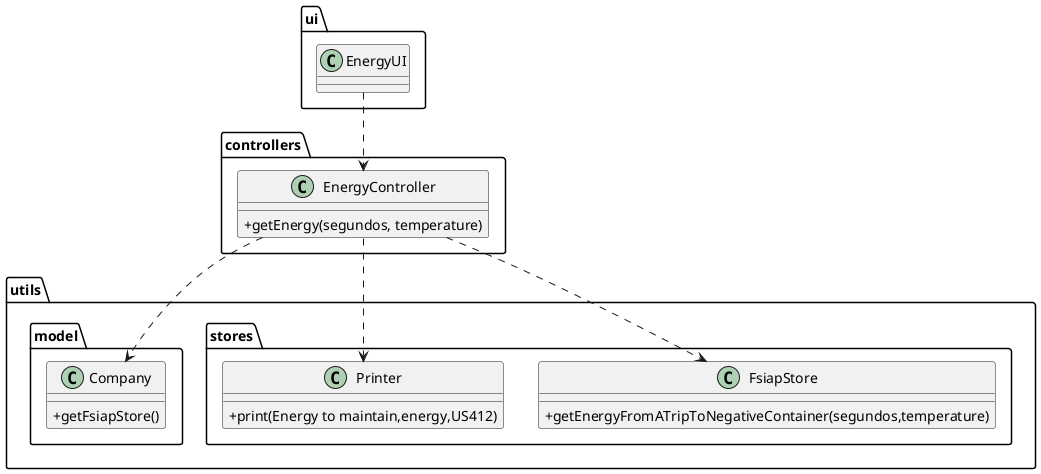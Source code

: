 @startuml
'https://plantuml.com/class-diagram

skinparam classAttributeIconSize 0

package "ui" {
class EnergyUI{
}
}

package "controllers" {
class EnergyController{
+getEnergy(segundos, temperature)
}
}
package utils{
package "stores"{
class FsiapStore{
+getEnergyFromATripToNegativeContainer(segundos,temperature)
}

class Printer{
+print(Energy to maintain,energy,US412)
}
}
package "model"{
class Company{
+getFsiapStore()
}

}

EnergyUI ..> EnergyController
EnergyController ..> Company
EnergyController ..> FsiapStore
EnergyController ..> Printer

@enduml